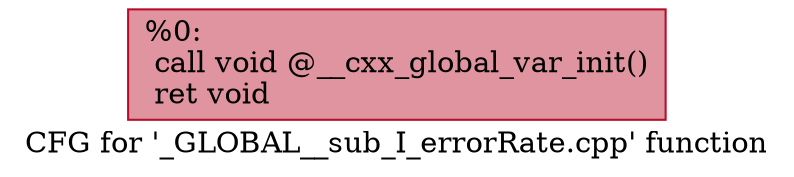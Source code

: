 digraph "CFG for '_GLOBAL__sub_I_errorRate.cpp' function" {
	label="CFG for '_GLOBAL__sub_I_errorRate.cpp' function";

	Node0x22f2d490df0 [shape=record,color="#b70d28ff", style=filled, fillcolor="#b70d2870",label="{%0:\l  call void @__cxx_global_var_init()\l  ret void\l}"];
}
